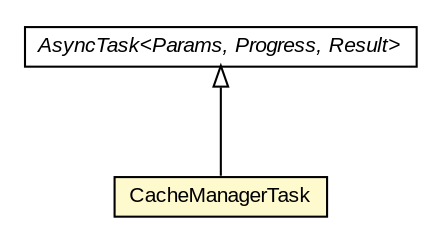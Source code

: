 #!/usr/local/bin/dot
#
# Class diagram 
# Generated by UMLGraph version R5_6-24-gf6e263 (http://www.umlgraph.org/)
#

digraph G {
	edge [fontname="arial",fontsize=10,labelfontname="arial",labelfontsize=10];
	node [fontname="arial",fontsize=10,shape=plaintext];
	nodesep=0.25;
	ranksep=0.5;
	// org.osmdroid.tileprovider.cachemanager.CacheManager.CacheManagerTask
	c9171 [label=<<table title="org.osmdroid.tileprovider.cachemanager.CacheManager.CacheManagerTask" border="0" cellborder="1" cellspacing="0" cellpadding="2" port="p" bgcolor="lemonChiffon" href="./CacheManager.CacheManagerTask.html">
		<tr><td><table border="0" cellspacing="0" cellpadding="1">
<tr><td align="center" balign="center"> CacheManagerTask </td></tr>
		</table></td></tr>
		</table>>, URL="./CacheManager.CacheManagerTask.html", fontname="arial", fontcolor="black", fontsize=10.0];
	//org.osmdroid.tileprovider.cachemanager.CacheManager.CacheManagerTask extends android.os.AsyncTask<java.lang.Object, java.lang.Integer, java.lang.Integer>
	c9387:p -> c9171:p [dir=back,arrowtail=empty];
	// android.os.AsyncTask<Params, Progress, Result>
	c9387 [label=<<table title="android.os.AsyncTask" border="0" cellborder="1" cellspacing="0" cellpadding="2" port="p" href="http://java.sun.com/j2se/1.4.2/docs/api/android/os/AsyncTask.html">
		<tr><td><table border="0" cellspacing="0" cellpadding="1">
<tr><td align="center" balign="center"><font face="arial italic"> AsyncTask&lt;Params, Progress, Result&gt; </font></td></tr>
		</table></td></tr>
		</table>>, URL="http://java.sun.com/j2se/1.4.2/docs/api/android/os/AsyncTask.html", fontname="arial", fontcolor="black", fontsize=10.0];
}


